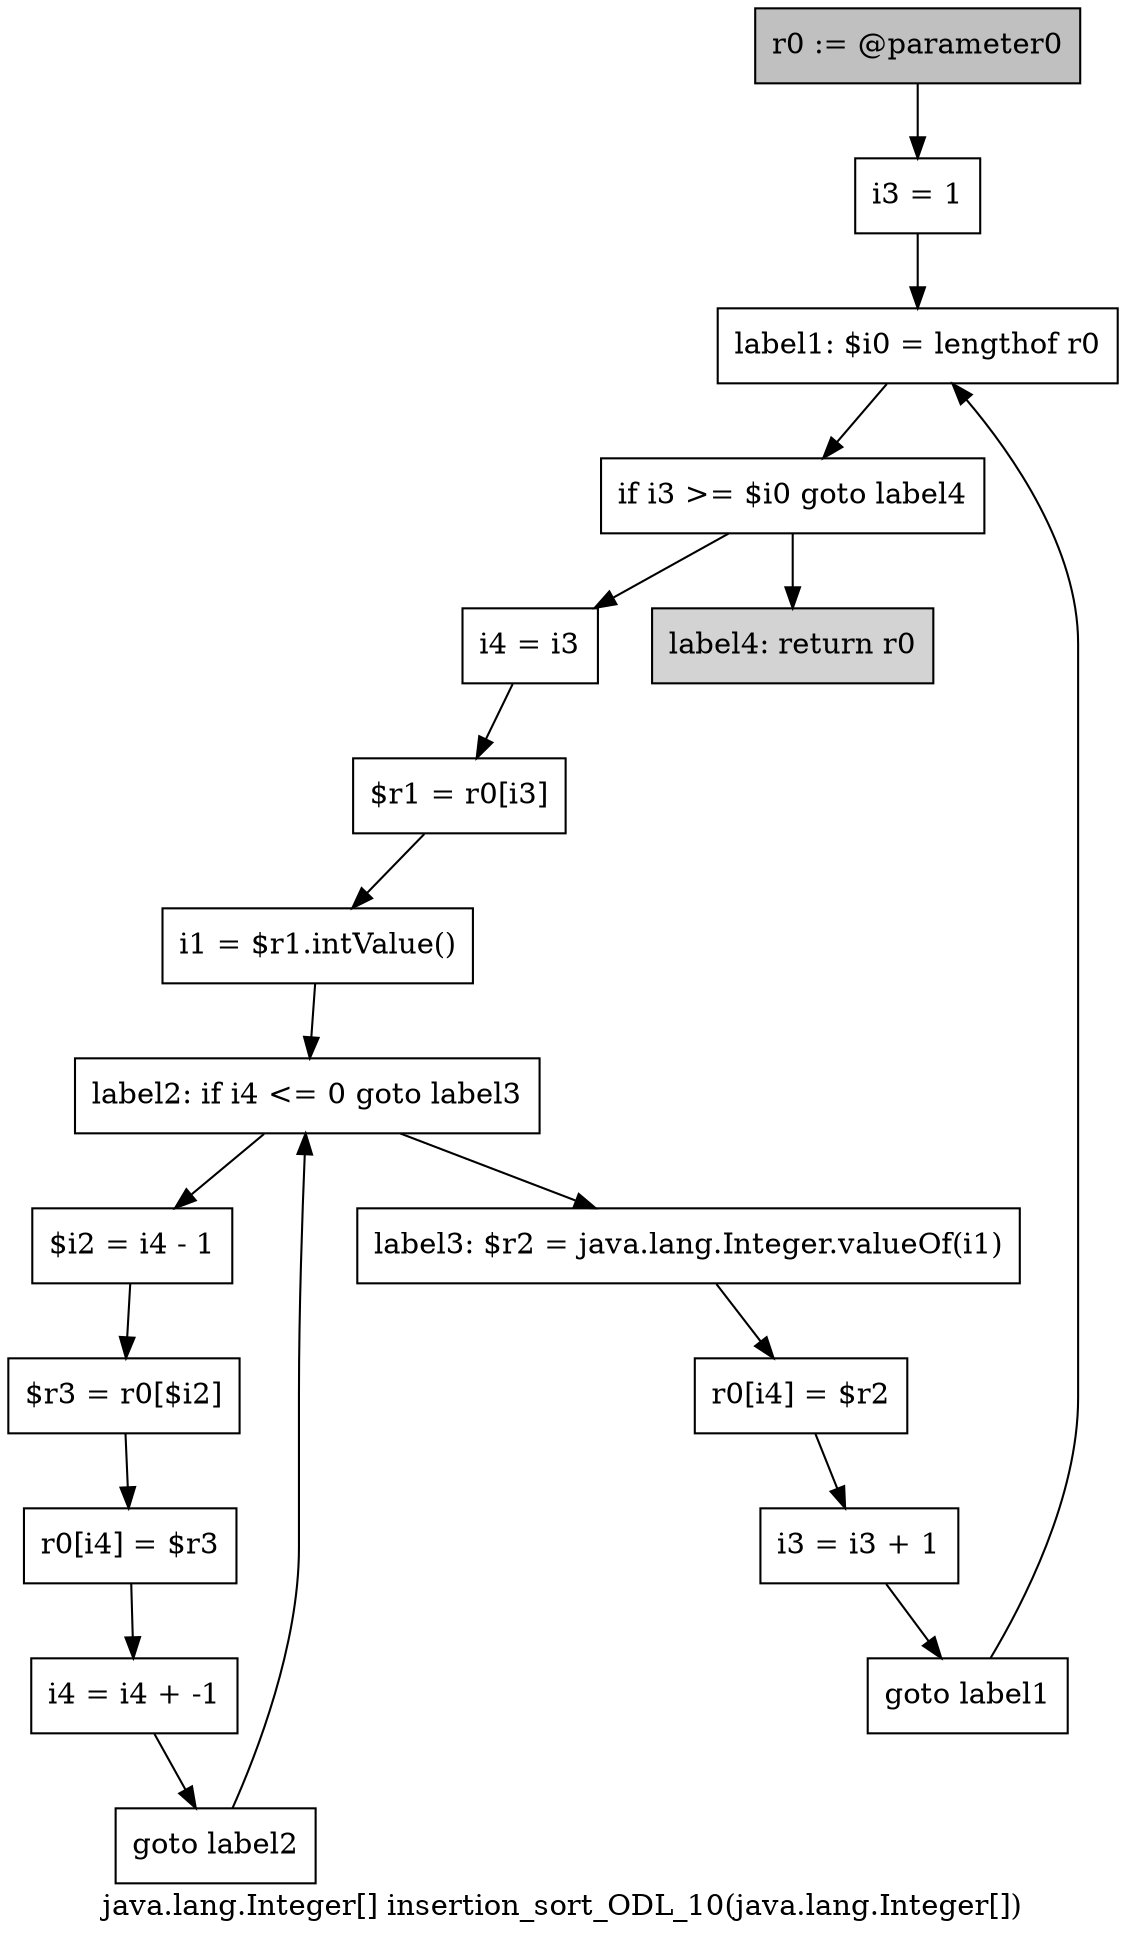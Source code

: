 digraph "java.lang.Integer[] insertion_sort_ODL_10(java.lang.Integer[])" {
    label="java.lang.Integer[] insertion_sort_ODL_10(java.lang.Integer[])";
    node [shape=box];
    "0" [style=filled,fillcolor=gray,label="r0 := @parameter0",];
    "1" [label="i3 = 1",];
    "0"->"1";
    "2" [label="label1: $i0 = lengthof r0",];
    "1"->"2";
    "3" [label="if i3 >= $i0 goto label4",];
    "2"->"3";
    "4" [label="i4 = i3",];
    "3"->"4";
    "17" [style=filled,fillcolor=lightgray,label="label4: return r0",];
    "3"->"17";
    "5" [label="$r1 = r0[i3]",];
    "4"->"5";
    "6" [label="i1 = $r1.intValue()",];
    "5"->"6";
    "7" [label="label2: if i4 <= 0 goto label3",];
    "6"->"7";
    "8" [label="$i2 = i4 - 1",];
    "7"->"8";
    "13" [label="label3: $r2 = java.lang.Integer.valueOf(i1)",];
    "7"->"13";
    "9" [label="$r3 = r0[$i2]",];
    "8"->"9";
    "10" [label="r0[i4] = $r3",];
    "9"->"10";
    "11" [label="i4 = i4 + -1",];
    "10"->"11";
    "12" [label="goto label2",];
    "11"->"12";
    "12"->"7";
    "14" [label="r0[i4] = $r2",];
    "13"->"14";
    "15" [label="i3 = i3 + 1",];
    "14"->"15";
    "16" [label="goto label1",];
    "15"->"16";
    "16"->"2";
}
